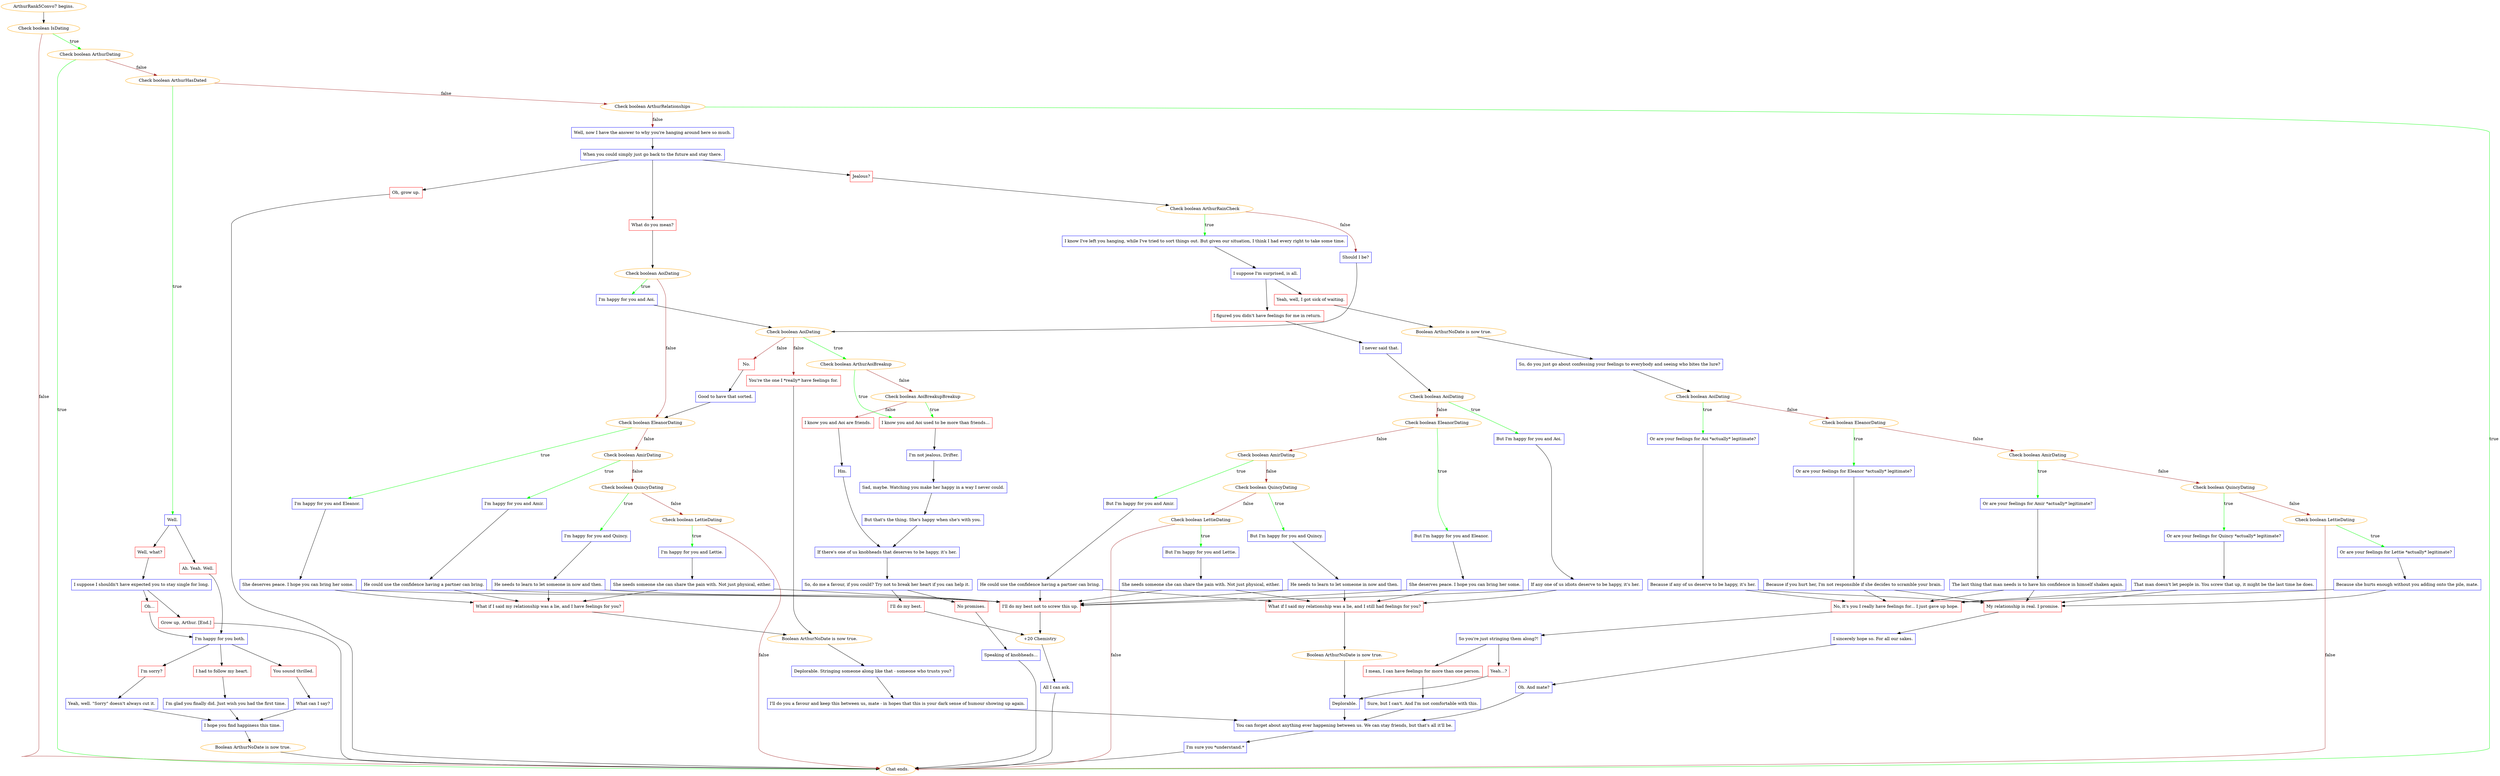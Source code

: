 digraph {
	"ArthurRank5Convo7 begins." [color=orange];
		"ArthurRank5Convo7 begins." -> j3911935762;
	j3911935762 [label="Check boolean IsDating",color=orange];
		j3911935762 -> j1255388629 [label=true,color=green];
		j3911935762 -> "Chat ends." [label=false,color=brown];
	j1255388629 [label="Check boolean ArthurDating",color=orange];
		j1255388629 -> "Chat ends." [label=true,color=green];
		j1255388629 -> j2974354709 [label=false,color=brown];
	"Chat ends." [color=orange];
	j2974354709 [label="Check boolean ArthurHasDated",color=orange];
		j2974354709 -> j323444147 [label=true,color=green];
		j2974354709 -> j3018740518 [label=false,color=brown];
	j323444147 [label="Well.",shape=box,color=blue];
		j323444147 -> j3231080057;
		j323444147 -> j3783438678;
	j3018740518 [label="Check boolean ArthurRelationships",color=orange];
		j3018740518 -> "Chat ends." [label=true,color=green];
		j3018740518 -> j26162231 [label=false,color=brown];
	j3231080057 [label="Well, what?",shape=box,color=red];
		j3231080057 -> j463475729;
	j3783438678 [label="Ah. Yeah. Well.",shape=box,color=red];
		j3783438678 -> j1087333725;
	j26162231 [label="Well, now I have the answer to why you're hanging around here so much.",shape=box,color=blue];
		j26162231 -> j1815217163;
	j463475729 [label="I suppose I shouldn't have expected you to stay single for long.",shape=box,color=blue];
		j463475729 -> j4198982627;
		j463475729 -> j618689988;
	j1087333725 [label="I'm happy for you both.",shape=box,color=blue];
		j1087333725 -> j1062521591;
		j1087333725 -> j2928340350;
		j1087333725 -> j1922475774;
	j1815217163 [label="When you could simply just go back to the future and stay there.",shape=box,color=blue];
		j1815217163 -> j227327119;
		j1815217163 -> j2156055770;
		j1815217163 -> j151920823;
	j4198982627 [label="Grow up, Arthur. [End.]",shape=box,color=red];
		j4198982627 -> "Chat ends.";
	j618689988 [label="Oh...",shape=box,color=red];
		j618689988 -> j1087333725;
	j1062521591 [label="You sound thrilled.",shape=box,color=red];
		j1062521591 -> j473641306;
	j2928340350 [label="I'm sorry?",shape=box,color=red];
		j2928340350 -> j2101633171;
	j1922475774 [label="I had to follow my heart.",shape=box,color=red];
		j1922475774 -> j454084028;
	j227327119 [label="Oh, grow up.",shape=box,color=red];
		j227327119 -> "Chat ends.";
	j2156055770 [label="Jealous?",shape=box,color=red];
		j2156055770 -> j2058511648;
	j151920823 [label="What do you mean?",shape=box,color=red];
		j151920823 -> j3561389187;
	j473641306 [label="What can I say?",shape=box,color=blue];
		j473641306 -> j228023576;
	j2101633171 [label="Yeah, well. \"Sorry\" doesn't always cut it.",shape=box,color=blue];
		j2101633171 -> j228023576;
	j454084028 [label="I'm glad you finally did. Just wish you had the first time.",shape=box,color=blue];
		j454084028 -> j228023576;
	j2058511648 [label="Check boolean ArthurRainCheck",color=orange];
		j2058511648 -> j172795182 [label=true,color=green];
		j2058511648 -> j2472178877 [label=false,color=brown];
	j3561389187 [label="Check boolean AoiDating",color=orange];
		j3561389187 -> j2594502674 [label=true,color=green];
		j3561389187 -> j1406289669 [label=false,color=brown];
	j228023576 [label="I hope you find happiness this time.",shape=box,color=blue];
		j228023576 -> j1099259750;
	j172795182 [label="I know I've left you hanging, while I've tried to sort things out. But given our situation, I think I had every right to take some time.",shape=box,color=blue];
		j172795182 -> j3463566060;
	j2472178877 [label="Should I be?",shape=box,color=blue];
		j2472178877 -> j348919812;
	j2594502674 [label="I'm happy for you and Aoi.",shape=box,color=blue];
		j2594502674 -> j348919812;
	j1406289669 [label="Check boolean EleanorDating",color=orange];
		j1406289669 -> j195546541 [label=true,color=green];
		j1406289669 -> j4136872908 [label=false,color=brown];
	j1099259750 [label="Boolean ArthurNoDate is now true.",color=orange];
		j1099259750 -> "Chat ends.";
	j3463566060 [label="I suppose I'm surprised, is all.",shape=box,color=blue];
		j3463566060 -> j3289719868;
		j3463566060 -> j2124849841;
	j348919812 [label="Check boolean AoiDating",color=orange];
		j348919812 -> j1397584998 [label=true,color=green];
		j348919812 -> j2847460936 [label=false,color=brown];
		j348919812 -> j3700257484 [label=false,color=brown];
	j195546541 [label="I'm happy for you and Eleanor.",shape=box,color=blue];
		j195546541 -> j532344388;
	j4136872908 [label="Check boolean AmirDating",color=orange];
		j4136872908 -> j38904514 [label=true,color=green];
		j4136872908 -> j1375790236 [label=false,color=brown];
	j3289719868 [label="I figured you didn't have feelings for me in return.",shape=box,color=red];
		j3289719868 -> j1147174160;
	j2124849841 [label="Yeah, well, I got sick of waiting.",shape=box,color=red];
		j2124849841 -> j3633802879;
	j1397584998 [label="Check boolean ArthurAoiBreakup",color=orange];
		j1397584998 -> j813138248 [label=true,color=green];
		j1397584998 -> j1708224800 [label=false,color=brown];
	j2847460936 [label="No.",shape=box,color=red];
		j2847460936 -> j1927563848;
	j3700257484 [label="You're the one I *really* have feelings for.",shape=box,color=red];
		j3700257484 -> j3304148580;
	j532344388 [label="She deserves peace. I hope you can bring her some.",shape=box,color=blue];
		j532344388 -> j2579660951;
		j532344388 -> j3084531699;
	j38904514 [label="I'm happy for you and Amir.",shape=box,color=blue];
		j38904514 -> j1489820654;
	j1375790236 [label="Check boolean QuincyDating",color=orange];
		j1375790236 -> j4055519709 [label=true,color=green];
		j1375790236 -> j1522251994 [label=false,color=brown];
	j1147174160 [label="I never said that.",shape=box,color=blue];
		j1147174160 -> j1942214325;
	j3633802879 [label="Boolean ArthurNoDate is now true.",color=orange];
		j3633802879 -> j2614396109;
	j813138248 [label="I know you and Aoi used to be more than friends...",shape=box,color=red];
		j813138248 -> j2449720137;
	j1708224800 [label="Check boolean AoiBreakupBreakup",color=orange];
		j1708224800 -> j813138248 [label=true,color=green];
		j1708224800 -> j3830346587 [label=false,color=brown];
	j1927563848 [label="Good to have that sorted.",shape=box,color=blue];
		j1927563848 -> j1406289669;
	j3304148580 [label="Boolean ArthurNoDate is now true.",color=orange];
		j3304148580 -> j1843335583;
	j2579660951 [label="I'll do my best not to screw this up.",shape=box,color=red];
		j2579660951 -> j3098934868;
	j3084531699 [label="What if I said my relationship was a lie, and I have feelings for you?",shape=box,color=red];
		j3084531699 -> j3304148580;
	j1489820654 [label="He could use the confidence having a partner can bring.",shape=box,color=blue];
		j1489820654 -> j3084531699;
		j1489820654 -> j2579660951;
	j4055519709 [label="I'm happy for you and Quincy.",shape=box,color=blue];
		j4055519709 -> j2473725614;
	j1522251994 [label="Check boolean LettieDating",color=orange];
		j1522251994 -> j2106729163 [label=true,color=green];
		j1522251994 -> "Chat ends." [label=false,color=brown];
	j1942214325 [label="Check boolean AoiDating",color=orange];
		j1942214325 -> j3872640790 [label=true,color=green];
		j1942214325 -> j2572919493 [label=false,color=brown];
	j2614396109 [label="So, do you just go about confessing your feelings to everybody and seeing who bites the lure?",shape=box,color=blue];
		j2614396109 -> j4292109697;
	j2449720137 [label="I'm not jealous, Drifter.",shape=box,color=blue];
		j2449720137 -> j2324645093;
	j3830346587 [label="I know you and Aoi are friends.",shape=box,color=red];
		j3830346587 -> j104891924;
	j1843335583 [label="Deplorable. Stringing someone along like that - someone who trusts you?",shape=box,color=blue];
		j1843335583 -> j3930755995;
	j3098934868 [label="+20 Chemistry",color=orange];
		j3098934868 -> j2800077666;
	j2473725614 [label="He needs to learn to let someone in now and then.",shape=box,color=blue];
		j2473725614 -> j3084531699;
		j2473725614 -> j2579660951;
	j2106729163 [label="I'm happy for you and Lettie.",shape=box,color=blue];
		j2106729163 -> j684794418;
	j3872640790 [label="But I'm happy for you and Aoi.",shape=box,color=blue];
		j3872640790 -> j2120551586;
	j2572919493 [label="Check boolean EleanorDating",color=orange];
		j2572919493 -> j4083151439 [label=true,color=green];
		j2572919493 -> j300039392 [label=false,color=brown];
	j4292109697 [label="Check boolean AoiDating",color=orange];
		j4292109697 -> j2859548184 [label=true,color=green];
		j4292109697 -> j3996386099 [label=false,color=brown];
	j2324645093 [label="Sad, maybe. Watching you make her happy in a way I never could.",shape=box,color=blue];
		j2324645093 -> j1695835665;
	j104891924 [label="Hm.",shape=box,color=blue];
		j104891924 -> j2107945405;
	j3930755995 [label="I'll do you a favour and keep this between us, mate - in hopes that this is your dark sense of humour showing up again.",shape=box,color=blue];
		j3930755995 -> j2707757052;
	j2800077666 [label="All I can ask.",shape=box,color=blue];
		j2800077666 -> "Chat ends.";
	j684794418 [label="She needs someone she can share the pain with. Not just physical, either.",shape=box,color=blue];
		j684794418 -> j3084531699;
		j684794418 -> j2579660951;
	j2120551586 [label="If any one of us idiots deserve to be happy, it's her.",shape=box,color=blue];
		j2120551586 -> j2579660951;
		j2120551586 -> j2907769608;
	j4083151439 [label="But I'm happy for you and Eleanor.",shape=box,color=blue];
		j4083151439 -> j2888204336;
	j300039392 [label="Check boolean AmirDating",color=orange];
		j300039392 -> j4238865941 [label=true,color=green];
		j300039392 -> j4146447091 [label=false,color=brown];
	j2859548184 [label="Or are your feelings for Aoi *actually* legitimate?",shape=box,color=blue];
		j2859548184 -> j555650378;
	j3996386099 [label="Check boolean EleanorDating",color=orange];
		j3996386099 -> j2268282637 [label=true,color=green];
		j3996386099 -> j889987911 [label=false,color=brown];
	j1695835665 [label="But that's the thing. She's happy when she's with you.",shape=box,color=blue];
		j1695835665 -> j2107945405;
	j2107945405 [label="If there's one of us knobheads that deserves to be happy, it's her.",shape=box,color=blue];
		j2107945405 -> j3557319848;
	j2707757052 [label="You can forget about anything ever happening between us. We can stay friends, but that's all it'll be.",shape=box,color=blue];
		j2707757052 -> j669497202;
	j2907769608 [label="What if I said my relationship was a lie, and I still had feelings for you?",shape=box,color=red];
		j2907769608 -> j1517371593;
	j2888204336 [label="She deserves peace. I hope you can bring her some.",shape=box,color=blue];
		j2888204336 -> j2907769608;
		j2888204336 -> j2579660951;
	j4238865941 [label="But I'm happy for you and Amir.",shape=box,color=blue];
		j4238865941 -> j2668315597;
	j4146447091 [label="Check boolean QuincyDating",color=orange];
		j4146447091 -> j1975166766 [label=true,color=green];
		j4146447091 -> j3186344183 [label=false,color=brown];
	j555650378 [label="Because if any of us deserve to be happy, it's her.",shape=box,color=blue];
		j555650378 -> j3627638121;
		j555650378 -> j3746102330;
	j2268282637 [label="Or are your feelings for Eleanor *actually* legitimate?",shape=box,color=blue];
		j2268282637 -> j2453957469;
	j889987911 [label="Check boolean AmirDating",color=orange];
		j889987911 -> j1395168121 [label=true,color=green];
		j889987911 -> j703794306 [label=false,color=brown];
	j3557319848 [label="So, do me a favour, if you could? Try not to break her heart if you can help it.",shape=box,color=blue];
		j3557319848 -> j1076866623;
		j3557319848 -> j3411121589;
	j669497202 [label="I'm sure you *understand.*",shape=box,color=blue];
		j669497202 -> "Chat ends.";
	j1517371593 [label="Boolean ArthurNoDate is now true.",color=orange];
		j1517371593 -> j3210874705;
	j2668315597 [label="He could use the confidence having a partner can bring.",shape=box,color=blue];
		j2668315597 -> j2579660951;
		j2668315597 -> j2907769608;
	j1975166766 [label="But I'm happy for you and Quincy.",shape=box,color=blue];
		j1975166766 -> j532347088;
	j3186344183 [label="Check boolean LettieDating",color=orange];
		j3186344183 -> j1880240114 [label=true,color=green];
		j3186344183 -> "Chat ends." [label=false,color=brown];
	j3627638121 [label="No, it's you I really have feelings for... I just gave up hope.",shape=box,color=red];
		j3627638121 -> j3432171734;
	j3746102330 [label="My relationship is real. I promise.",shape=box,color=red];
		j3746102330 -> j4096943894;
	j2453957469 [label="Because if you hurt her, I'm not responsible if she decides to scramble your brain.",shape=box,color=blue];
		j2453957469 -> j3627638121;
		j2453957469 -> j3746102330;
	j1395168121 [label="Or are your feelings for Amir *actually* legitimate?",shape=box,color=blue];
		j1395168121 -> j4132199478;
	j703794306 [label="Check boolean QuincyDating",color=orange];
		j703794306 -> j944722309 [label=true,color=green];
		j703794306 -> j187316952 [label=false,color=brown];
	j1076866623 [label="I'll do my best.",shape=box,color=red];
		j1076866623 -> j3098934868;
	j3411121589 [label="No promises.",shape=box,color=red];
		j3411121589 -> j4120483777;
	j3210874705 [label="Deplorable.",shape=box,color=blue];
		j3210874705 -> j2707757052;
	j532347088 [label="He needs to learn to let someone in now and then.",shape=box,color=blue];
		j532347088 -> j2579660951;
		j532347088 -> j2907769608;
	j1880240114 [label="But I'm happy for you and Lettie.",shape=box,color=blue];
		j1880240114 -> j1602114056;
	j3432171734 [label="So you're just stringing them along?!",shape=box,color=blue];
		j3432171734 -> j67939852;
		j3432171734 -> j1615894525;
	j4096943894 [label="I sincerely hope so. For all our sakes.",shape=box,color=blue];
		j4096943894 -> j3545617326;
	j4132199478 [label="The last thing that man needs is to have his confidence in himself shaken again.",shape=box,color=blue];
		j4132199478 -> j3627638121;
		j4132199478 -> j3746102330;
	j944722309 [label="Or are your feelings for Quincy *actually* legitimate?",shape=box,color=blue];
		j944722309 -> j990232355;
	j187316952 [label="Check boolean LettieDating",color=orange];
		j187316952 -> j4268201546 [label=true,color=green];
		j187316952 -> "Chat ends." [label=false,color=brown];
	j4120483777 [label="Speaking of knobheads...",shape=box,color=blue];
		j4120483777 -> "Chat ends.";
	j1602114056 [label="She needs someone she can share the pain with. Not just physical, either.",shape=box,color=blue];
		j1602114056 -> j2579660951;
		j1602114056 -> j2907769608;
	j67939852 [label="Yeah...?",shape=box,color=red];
		j67939852 -> j3210874705;
	j1615894525 [label="I mean, I can have feelings for more than one person.",shape=box,color=red];
		j1615894525 -> j3253992993;
	j3545617326 [label="Oh. And mate?",shape=box,color=blue];
		j3545617326 -> j2707757052;
	j990232355 [label="That man doesn't let people in. You screw that up, it might be the last time he does.",shape=box,color=blue];
		j990232355 -> j3627638121;
		j990232355 -> j3746102330;
	j4268201546 [label="Or are your feelings for Lettie *actually* legitimate?",shape=box,color=blue];
		j4268201546 -> j1053719652;
	j3253992993 [label="Sure, but I can't. And I'm not comfortable with this.",shape=box,color=blue];
		j3253992993 -> j2707757052;
	j1053719652 [label="Because she hurts enough without you adding onto the pile, mate.",shape=box,color=blue];
		j1053719652 -> j3627638121;
		j1053719652 -> j3746102330;
}
